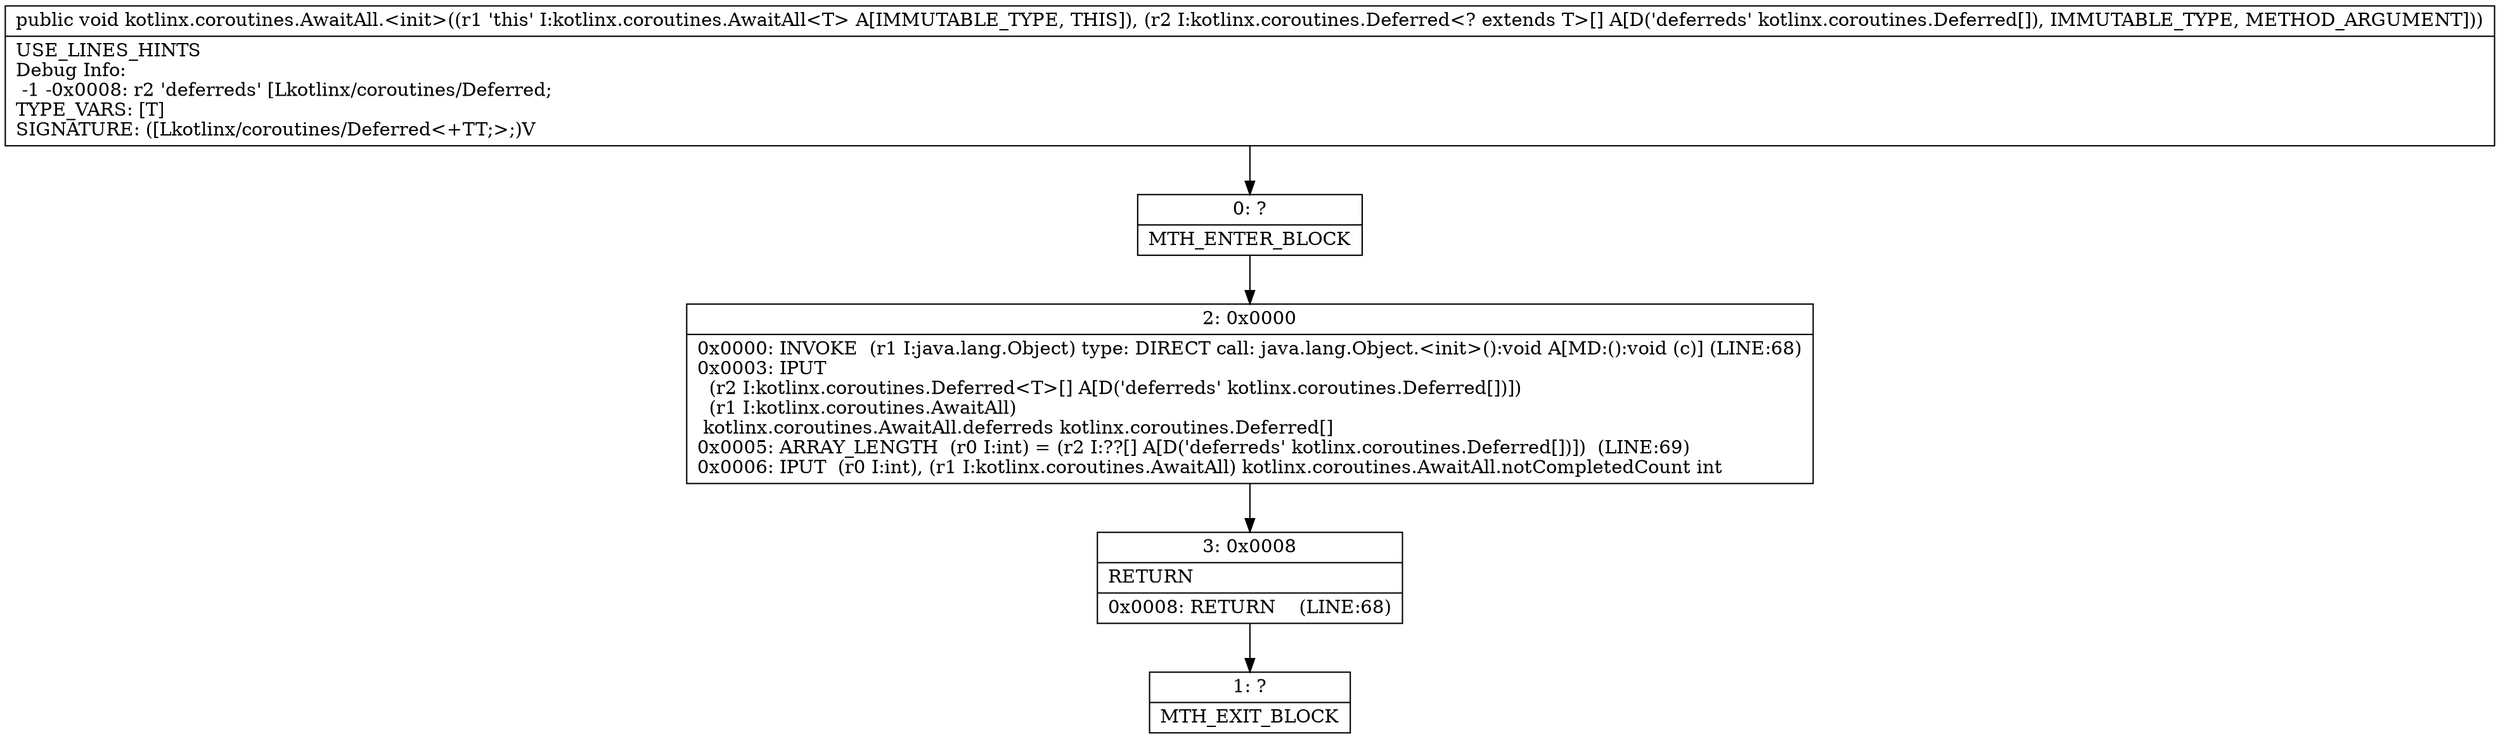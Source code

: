 digraph "CFG forkotlinx.coroutines.AwaitAll.\<init\>([Lkotlinx\/coroutines\/Deferred;)V" {
Node_0 [shape=record,label="{0\:\ ?|MTH_ENTER_BLOCK\l}"];
Node_2 [shape=record,label="{2\:\ 0x0000|0x0000: INVOKE  (r1 I:java.lang.Object) type: DIRECT call: java.lang.Object.\<init\>():void A[MD:():void (c)] (LINE:68)\l0x0003: IPUT  \l  (r2 I:kotlinx.coroutines.Deferred\<T\>[] A[D('deferreds' kotlinx.coroutines.Deferred[])])\l  (r1 I:kotlinx.coroutines.AwaitAll)\l kotlinx.coroutines.AwaitAll.deferreds kotlinx.coroutines.Deferred[] \l0x0005: ARRAY_LENGTH  (r0 I:int) = (r2 I:??[] A[D('deferreds' kotlinx.coroutines.Deferred[])])  (LINE:69)\l0x0006: IPUT  (r0 I:int), (r1 I:kotlinx.coroutines.AwaitAll) kotlinx.coroutines.AwaitAll.notCompletedCount int \l}"];
Node_3 [shape=record,label="{3\:\ 0x0008|RETURN\l|0x0008: RETURN    (LINE:68)\l}"];
Node_1 [shape=record,label="{1\:\ ?|MTH_EXIT_BLOCK\l}"];
MethodNode[shape=record,label="{public void kotlinx.coroutines.AwaitAll.\<init\>((r1 'this' I:kotlinx.coroutines.AwaitAll\<T\> A[IMMUTABLE_TYPE, THIS]), (r2 I:kotlinx.coroutines.Deferred\<? extends T\>[] A[D('deferreds' kotlinx.coroutines.Deferred[]), IMMUTABLE_TYPE, METHOD_ARGUMENT]))  | USE_LINES_HINTS\lDebug Info:\l  \-1 \-0x0008: r2 'deferreds' [Lkotlinx\/coroutines\/Deferred;\lTYPE_VARS: [T]\lSIGNATURE: ([Lkotlinx\/coroutines\/Deferred\<+TT;\>;)V\l}"];
MethodNode -> Node_0;Node_0 -> Node_2;
Node_2 -> Node_3;
Node_3 -> Node_1;
}

